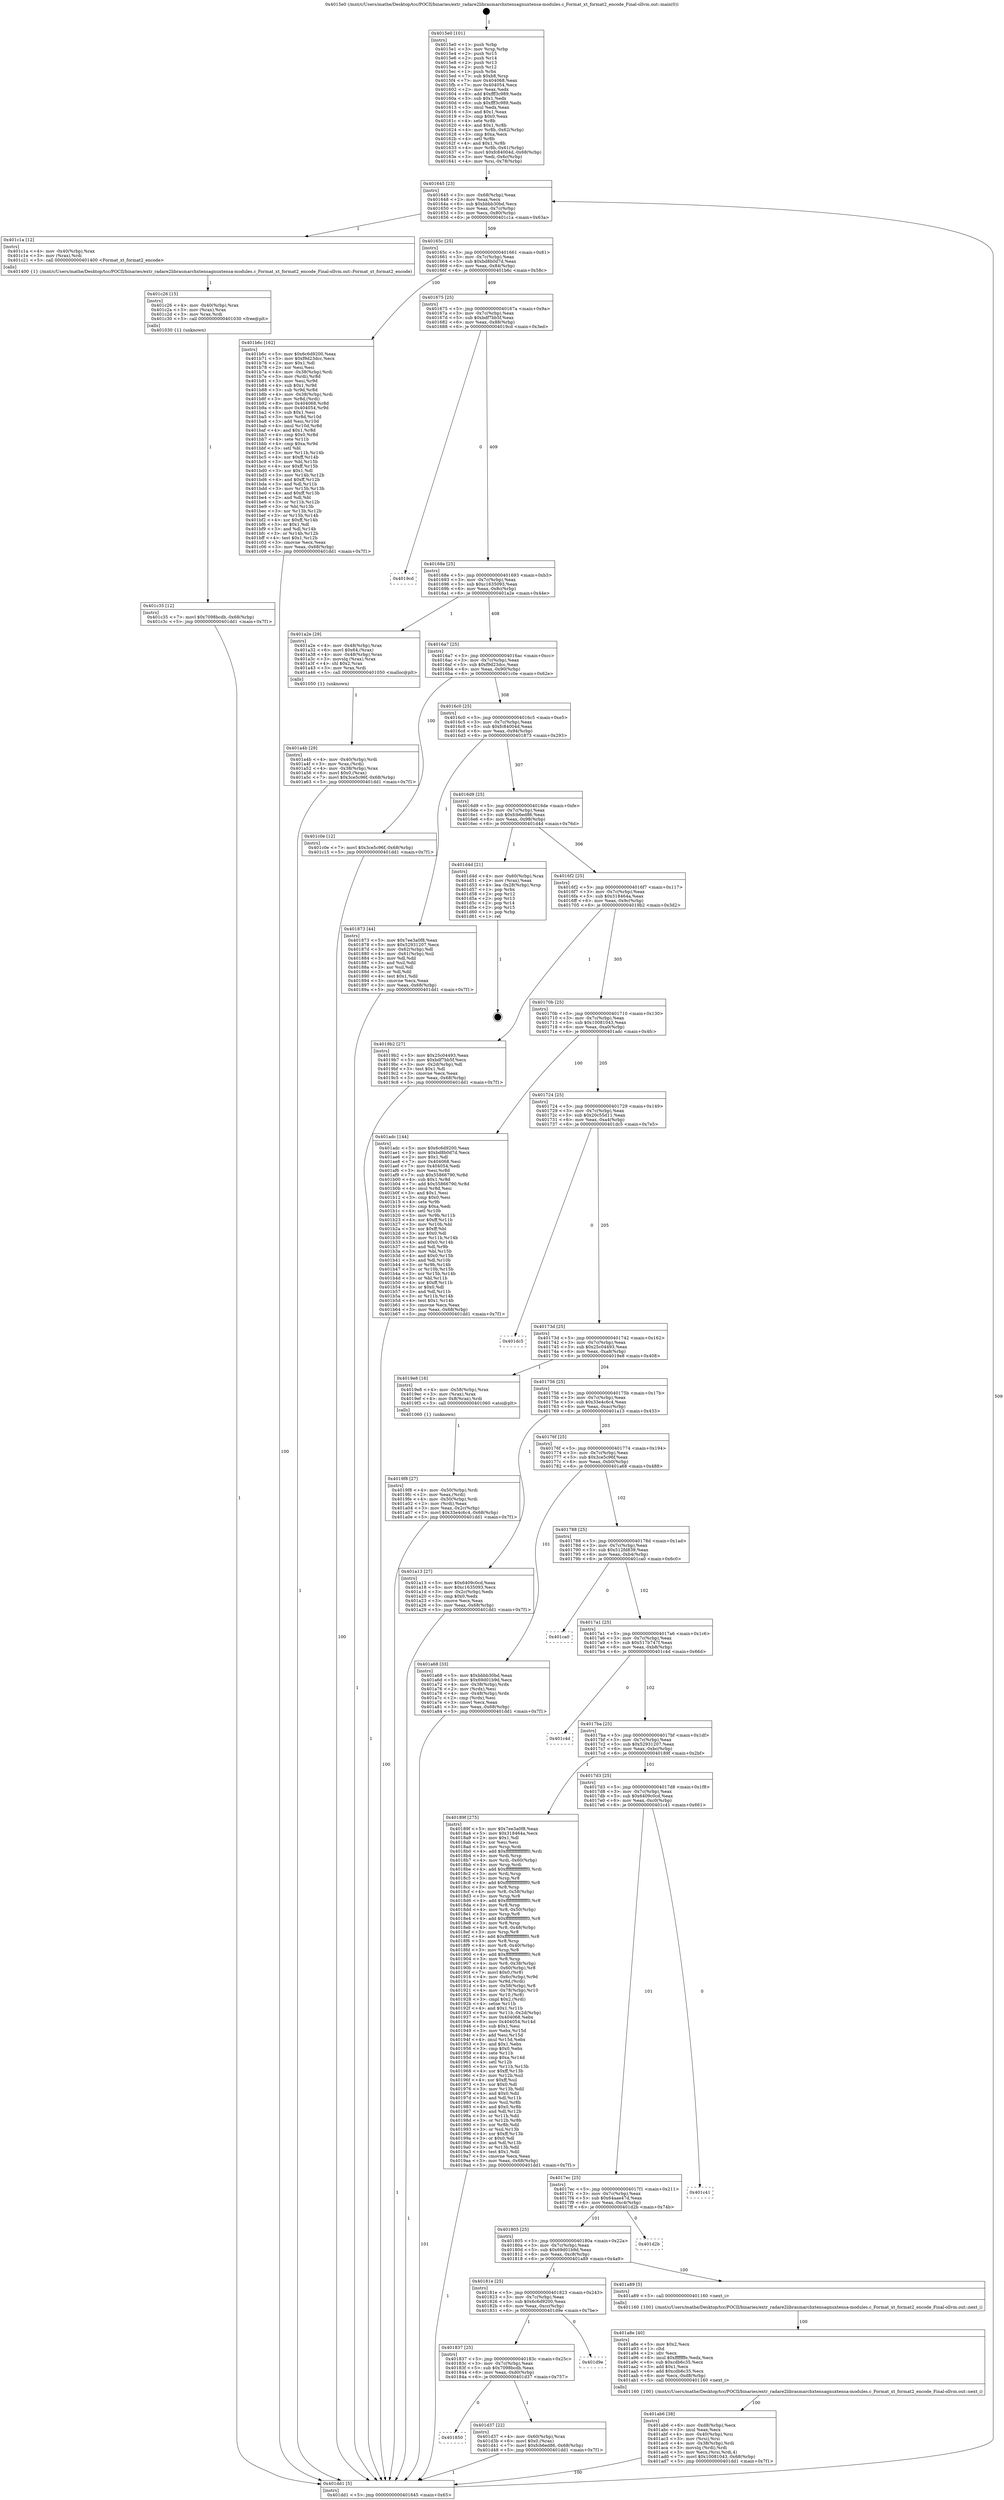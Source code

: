 digraph "0x4015e0" {
  label = "0x4015e0 (/mnt/c/Users/mathe/Desktop/tcc/POCII/binaries/extr_radare2librasmarchxtensagnuxtensa-modules.c_Format_xt_format2_encode_Final-ollvm.out::main(0))"
  labelloc = "t"
  node[shape=record]

  Entry [label="",width=0.3,height=0.3,shape=circle,fillcolor=black,style=filled]
  "0x401645" [label="{
     0x401645 [23]\l
     | [instrs]\l
     &nbsp;&nbsp;0x401645 \<+3\>: mov -0x68(%rbp),%eax\l
     &nbsp;&nbsp;0x401648 \<+2\>: mov %eax,%ecx\l
     &nbsp;&nbsp;0x40164a \<+6\>: sub $0xbbbb30bd,%ecx\l
     &nbsp;&nbsp;0x401650 \<+3\>: mov %eax,-0x7c(%rbp)\l
     &nbsp;&nbsp;0x401653 \<+3\>: mov %ecx,-0x80(%rbp)\l
     &nbsp;&nbsp;0x401656 \<+6\>: je 0000000000401c1a \<main+0x63a\>\l
  }"]
  "0x401c1a" [label="{
     0x401c1a [12]\l
     | [instrs]\l
     &nbsp;&nbsp;0x401c1a \<+4\>: mov -0x40(%rbp),%rax\l
     &nbsp;&nbsp;0x401c1e \<+3\>: mov (%rax),%rdi\l
     &nbsp;&nbsp;0x401c21 \<+5\>: call 0000000000401400 \<Format_xt_format2_encode\>\l
     | [calls]\l
     &nbsp;&nbsp;0x401400 \{1\} (/mnt/c/Users/mathe/Desktop/tcc/POCII/binaries/extr_radare2librasmarchxtensagnuxtensa-modules.c_Format_xt_format2_encode_Final-ollvm.out::Format_xt_format2_encode)\l
  }"]
  "0x40165c" [label="{
     0x40165c [25]\l
     | [instrs]\l
     &nbsp;&nbsp;0x40165c \<+5\>: jmp 0000000000401661 \<main+0x81\>\l
     &nbsp;&nbsp;0x401661 \<+3\>: mov -0x7c(%rbp),%eax\l
     &nbsp;&nbsp;0x401664 \<+5\>: sub $0xbd8b0d7d,%eax\l
     &nbsp;&nbsp;0x401669 \<+6\>: mov %eax,-0x84(%rbp)\l
     &nbsp;&nbsp;0x40166f \<+6\>: je 0000000000401b6c \<main+0x58c\>\l
  }"]
  Exit [label="",width=0.3,height=0.3,shape=circle,fillcolor=black,style=filled,peripheries=2]
  "0x401b6c" [label="{
     0x401b6c [162]\l
     | [instrs]\l
     &nbsp;&nbsp;0x401b6c \<+5\>: mov $0x6c6d9200,%eax\l
     &nbsp;&nbsp;0x401b71 \<+5\>: mov $0xf9d23dcc,%ecx\l
     &nbsp;&nbsp;0x401b76 \<+2\>: mov $0x1,%dl\l
     &nbsp;&nbsp;0x401b78 \<+2\>: xor %esi,%esi\l
     &nbsp;&nbsp;0x401b7a \<+4\>: mov -0x38(%rbp),%rdi\l
     &nbsp;&nbsp;0x401b7e \<+3\>: mov (%rdi),%r8d\l
     &nbsp;&nbsp;0x401b81 \<+3\>: mov %esi,%r9d\l
     &nbsp;&nbsp;0x401b84 \<+4\>: sub $0x1,%r9d\l
     &nbsp;&nbsp;0x401b88 \<+3\>: sub %r9d,%r8d\l
     &nbsp;&nbsp;0x401b8b \<+4\>: mov -0x38(%rbp),%rdi\l
     &nbsp;&nbsp;0x401b8f \<+3\>: mov %r8d,(%rdi)\l
     &nbsp;&nbsp;0x401b92 \<+8\>: mov 0x404068,%r8d\l
     &nbsp;&nbsp;0x401b9a \<+8\>: mov 0x404054,%r9d\l
     &nbsp;&nbsp;0x401ba2 \<+3\>: sub $0x1,%esi\l
     &nbsp;&nbsp;0x401ba5 \<+3\>: mov %r8d,%r10d\l
     &nbsp;&nbsp;0x401ba8 \<+3\>: add %esi,%r10d\l
     &nbsp;&nbsp;0x401bab \<+4\>: imul %r10d,%r8d\l
     &nbsp;&nbsp;0x401baf \<+4\>: and $0x1,%r8d\l
     &nbsp;&nbsp;0x401bb3 \<+4\>: cmp $0x0,%r8d\l
     &nbsp;&nbsp;0x401bb7 \<+4\>: sete %r11b\l
     &nbsp;&nbsp;0x401bbb \<+4\>: cmp $0xa,%r9d\l
     &nbsp;&nbsp;0x401bbf \<+3\>: setl %bl\l
     &nbsp;&nbsp;0x401bc2 \<+3\>: mov %r11b,%r14b\l
     &nbsp;&nbsp;0x401bc5 \<+4\>: xor $0xff,%r14b\l
     &nbsp;&nbsp;0x401bc9 \<+3\>: mov %bl,%r15b\l
     &nbsp;&nbsp;0x401bcc \<+4\>: xor $0xff,%r15b\l
     &nbsp;&nbsp;0x401bd0 \<+3\>: xor $0x1,%dl\l
     &nbsp;&nbsp;0x401bd3 \<+3\>: mov %r14b,%r12b\l
     &nbsp;&nbsp;0x401bd6 \<+4\>: and $0xff,%r12b\l
     &nbsp;&nbsp;0x401bda \<+3\>: and %dl,%r11b\l
     &nbsp;&nbsp;0x401bdd \<+3\>: mov %r15b,%r13b\l
     &nbsp;&nbsp;0x401be0 \<+4\>: and $0xff,%r13b\l
     &nbsp;&nbsp;0x401be4 \<+2\>: and %dl,%bl\l
     &nbsp;&nbsp;0x401be6 \<+3\>: or %r11b,%r12b\l
     &nbsp;&nbsp;0x401be9 \<+3\>: or %bl,%r13b\l
     &nbsp;&nbsp;0x401bec \<+3\>: xor %r13b,%r12b\l
     &nbsp;&nbsp;0x401bef \<+3\>: or %r15b,%r14b\l
     &nbsp;&nbsp;0x401bf2 \<+4\>: xor $0xff,%r14b\l
     &nbsp;&nbsp;0x401bf6 \<+3\>: or $0x1,%dl\l
     &nbsp;&nbsp;0x401bf9 \<+3\>: and %dl,%r14b\l
     &nbsp;&nbsp;0x401bfc \<+3\>: or %r14b,%r12b\l
     &nbsp;&nbsp;0x401bff \<+4\>: test $0x1,%r12b\l
     &nbsp;&nbsp;0x401c03 \<+3\>: cmovne %ecx,%eax\l
     &nbsp;&nbsp;0x401c06 \<+3\>: mov %eax,-0x68(%rbp)\l
     &nbsp;&nbsp;0x401c09 \<+5\>: jmp 0000000000401dd1 \<main+0x7f1\>\l
  }"]
  "0x401675" [label="{
     0x401675 [25]\l
     | [instrs]\l
     &nbsp;&nbsp;0x401675 \<+5\>: jmp 000000000040167a \<main+0x9a\>\l
     &nbsp;&nbsp;0x40167a \<+3\>: mov -0x7c(%rbp),%eax\l
     &nbsp;&nbsp;0x40167d \<+5\>: sub $0xbdf7bb5f,%eax\l
     &nbsp;&nbsp;0x401682 \<+6\>: mov %eax,-0x88(%rbp)\l
     &nbsp;&nbsp;0x401688 \<+6\>: je 00000000004019cd \<main+0x3ed\>\l
  }"]
  "0x401850" [label="{
     0x401850\l
  }", style=dashed]
  "0x4019cd" [label="{
     0x4019cd\l
  }", style=dashed]
  "0x40168e" [label="{
     0x40168e [25]\l
     | [instrs]\l
     &nbsp;&nbsp;0x40168e \<+5\>: jmp 0000000000401693 \<main+0xb3\>\l
     &nbsp;&nbsp;0x401693 \<+3\>: mov -0x7c(%rbp),%eax\l
     &nbsp;&nbsp;0x401696 \<+5\>: sub $0xc1635093,%eax\l
     &nbsp;&nbsp;0x40169b \<+6\>: mov %eax,-0x8c(%rbp)\l
     &nbsp;&nbsp;0x4016a1 \<+6\>: je 0000000000401a2e \<main+0x44e\>\l
  }"]
  "0x401d37" [label="{
     0x401d37 [22]\l
     | [instrs]\l
     &nbsp;&nbsp;0x401d37 \<+4\>: mov -0x60(%rbp),%rax\l
     &nbsp;&nbsp;0x401d3b \<+6\>: movl $0x0,(%rax)\l
     &nbsp;&nbsp;0x401d41 \<+7\>: movl $0xfcb6ed86,-0x68(%rbp)\l
     &nbsp;&nbsp;0x401d48 \<+5\>: jmp 0000000000401dd1 \<main+0x7f1\>\l
  }"]
  "0x401a2e" [label="{
     0x401a2e [29]\l
     | [instrs]\l
     &nbsp;&nbsp;0x401a2e \<+4\>: mov -0x48(%rbp),%rax\l
     &nbsp;&nbsp;0x401a32 \<+6\>: movl $0x64,(%rax)\l
     &nbsp;&nbsp;0x401a38 \<+4\>: mov -0x48(%rbp),%rax\l
     &nbsp;&nbsp;0x401a3c \<+3\>: movslq (%rax),%rax\l
     &nbsp;&nbsp;0x401a3f \<+4\>: shl $0x2,%rax\l
     &nbsp;&nbsp;0x401a43 \<+3\>: mov %rax,%rdi\l
     &nbsp;&nbsp;0x401a46 \<+5\>: call 0000000000401050 \<malloc@plt\>\l
     | [calls]\l
     &nbsp;&nbsp;0x401050 \{1\} (unknown)\l
  }"]
  "0x4016a7" [label="{
     0x4016a7 [25]\l
     | [instrs]\l
     &nbsp;&nbsp;0x4016a7 \<+5\>: jmp 00000000004016ac \<main+0xcc\>\l
     &nbsp;&nbsp;0x4016ac \<+3\>: mov -0x7c(%rbp),%eax\l
     &nbsp;&nbsp;0x4016af \<+5\>: sub $0xf9d23dcc,%eax\l
     &nbsp;&nbsp;0x4016b4 \<+6\>: mov %eax,-0x90(%rbp)\l
     &nbsp;&nbsp;0x4016ba \<+6\>: je 0000000000401c0e \<main+0x62e\>\l
  }"]
  "0x401837" [label="{
     0x401837 [25]\l
     | [instrs]\l
     &nbsp;&nbsp;0x401837 \<+5\>: jmp 000000000040183c \<main+0x25c\>\l
     &nbsp;&nbsp;0x40183c \<+3\>: mov -0x7c(%rbp),%eax\l
     &nbsp;&nbsp;0x40183f \<+5\>: sub $0x7098bcdb,%eax\l
     &nbsp;&nbsp;0x401844 \<+6\>: mov %eax,-0xd0(%rbp)\l
     &nbsp;&nbsp;0x40184a \<+6\>: je 0000000000401d37 \<main+0x757\>\l
  }"]
  "0x401c0e" [label="{
     0x401c0e [12]\l
     | [instrs]\l
     &nbsp;&nbsp;0x401c0e \<+7\>: movl $0x3ce5c96f,-0x68(%rbp)\l
     &nbsp;&nbsp;0x401c15 \<+5\>: jmp 0000000000401dd1 \<main+0x7f1\>\l
  }"]
  "0x4016c0" [label="{
     0x4016c0 [25]\l
     | [instrs]\l
     &nbsp;&nbsp;0x4016c0 \<+5\>: jmp 00000000004016c5 \<main+0xe5\>\l
     &nbsp;&nbsp;0x4016c5 \<+3\>: mov -0x7c(%rbp),%eax\l
     &nbsp;&nbsp;0x4016c8 \<+5\>: sub $0xfc84004d,%eax\l
     &nbsp;&nbsp;0x4016cd \<+6\>: mov %eax,-0x94(%rbp)\l
     &nbsp;&nbsp;0x4016d3 \<+6\>: je 0000000000401873 \<main+0x293\>\l
  }"]
  "0x401d9e" [label="{
     0x401d9e\l
  }", style=dashed]
  "0x401873" [label="{
     0x401873 [44]\l
     | [instrs]\l
     &nbsp;&nbsp;0x401873 \<+5\>: mov $0x7ee3a0f8,%eax\l
     &nbsp;&nbsp;0x401878 \<+5\>: mov $0x52931207,%ecx\l
     &nbsp;&nbsp;0x40187d \<+3\>: mov -0x62(%rbp),%dl\l
     &nbsp;&nbsp;0x401880 \<+4\>: mov -0x61(%rbp),%sil\l
     &nbsp;&nbsp;0x401884 \<+3\>: mov %dl,%dil\l
     &nbsp;&nbsp;0x401887 \<+3\>: and %sil,%dil\l
     &nbsp;&nbsp;0x40188a \<+3\>: xor %sil,%dl\l
     &nbsp;&nbsp;0x40188d \<+3\>: or %dl,%dil\l
     &nbsp;&nbsp;0x401890 \<+4\>: test $0x1,%dil\l
     &nbsp;&nbsp;0x401894 \<+3\>: cmovne %ecx,%eax\l
     &nbsp;&nbsp;0x401897 \<+3\>: mov %eax,-0x68(%rbp)\l
     &nbsp;&nbsp;0x40189a \<+5\>: jmp 0000000000401dd1 \<main+0x7f1\>\l
  }"]
  "0x4016d9" [label="{
     0x4016d9 [25]\l
     | [instrs]\l
     &nbsp;&nbsp;0x4016d9 \<+5\>: jmp 00000000004016de \<main+0xfe\>\l
     &nbsp;&nbsp;0x4016de \<+3\>: mov -0x7c(%rbp),%eax\l
     &nbsp;&nbsp;0x4016e1 \<+5\>: sub $0xfcb6ed86,%eax\l
     &nbsp;&nbsp;0x4016e6 \<+6\>: mov %eax,-0x98(%rbp)\l
     &nbsp;&nbsp;0x4016ec \<+6\>: je 0000000000401d4d \<main+0x76d\>\l
  }"]
  "0x401dd1" [label="{
     0x401dd1 [5]\l
     | [instrs]\l
     &nbsp;&nbsp;0x401dd1 \<+5\>: jmp 0000000000401645 \<main+0x65\>\l
  }"]
  "0x4015e0" [label="{
     0x4015e0 [101]\l
     | [instrs]\l
     &nbsp;&nbsp;0x4015e0 \<+1\>: push %rbp\l
     &nbsp;&nbsp;0x4015e1 \<+3\>: mov %rsp,%rbp\l
     &nbsp;&nbsp;0x4015e4 \<+2\>: push %r15\l
     &nbsp;&nbsp;0x4015e6 \<+2\>: push %r14\l
     &nbsp;&nbsp;0x4015e8 \<+2\>: push %r13\l
     &nbsp;&nbsp;0x4015ea \<+2\>: push %r12\l
     &nbsp;&nbsp;0x4015ec \<+1\>: push %rbx\l
     &nbsp;&nbsp;0x4015ed \<+7\>: sub $0xb8,%rsp\l
     &nbsp;&nbsp;0x4015f4 \<+7\>: mov 0x404068,%eax\l
     &nbsp;&nbsp;0x4015fb \<+7\>: mov 0x404054,%ecx\l
     &nbsp;&nbsp;0x401602 \<+2\>: mov %eax,%edx\l
     &nbsp;&nbsp;0x401604 \<+6\>: add $0xfff3c989,%edx\l
     &nbsp;&nbsp;0x40160a \<+3\>: sub $0x1,%edx\l
     &nbsp;&nbsp;0x40160d \<+6\>: sub $0xfff3c989,%edx\l
     &nbsp;&nbsp;0x401613 \<+3\>: imul %edx,%eax\l
     &nbsp;&nbsp;0x401616 \<+3\>: and $0x1,%eax\l
     &nbsp;&nbsp;0x401619 \<+3\>: cmp $0x0,%eax\l
     &nbsp;&nbsp;0x40161c \<+4\>: sete %r8b\l
     &nbsp;&nbsp;0x401620 \<+4\>: and $0x1,%r8b\l
     &nbsp;&nbsp;0x401624 \<+4\>: mov %r8b,-0x62(%rbp)\l
     &nbsp;&nbsp;0x401628 \<+3\>: cmp $0xa,%ecx\l
     &nbsp;&nbsp;0x40162b \<+4\>: setl %r8b\l
     &nbsp;&nbsp;0x40162f \<+4\>: and $0x1,%r8b\l
     &nbsp;&nbsp;0x401633 \<+4\>: mov %r8b,-0x61(%rbp)\l
     &nbsp;&nbsp;0x401637 \<+7\>: movl $0xfc84004d,-0x68(%rbp)\l
     &nbsp;&nbsp;0x40163e \<+3\>: mov %edi,-0x6c(%rbp)\l
     &nbsp;&nbsp;0x401641 \<+4\>: mov %rsi,-0x78(%rbp)\l
  }"]
  "0x401c35" [label="{
     0x401c35 [12]\l
     | [instrs]\l
     &nbsp;&nbsp;0x401c35 \<+7\>: movl $0x7098bcdb,-0x68(%rbp)\l
     &nbsp;&nbsp;0x401c3c \<+5\>: jmp 0000000000401dd1 \<main+0x7f1\>\l
  }"]
  "0x401d4d" [label="{
     0x401d4d [21]\l
     | [instrs]\l
     &nbsp;&nbsp;0x401d4d \<+4\>: mov -0x60(%rbp),%rax\l
     &nbsp;&nbsp;0x401d51 \<+2\>: mov (%rax),%eax\l
     &nbsp;&nbsp;0x401d53 \<+4\>: lea -0x28(%rbp),%rsp\l
     &nbsp;&nbsp;0x401d57 \<+1\>: pop %rbx\l
     &nbsp;&nbsp;0x401d58 \<+2\>: pop %r12\l
     &nbsp;&nbsp;0x401d5a \<+2\>: pop %r13\l
     &nbsp;&nbsp;0x401d5c \<+2\>: pop %r14\l
     &nbsp;&nbsp;0x401d5e \<+2\>: pop %r15\l
     &nbsp;&nbsp;0x401d60 \<+1\>: pop %rbp\l
     &nbsp;&nbsp;0x401d61 \<+1\>: ret\l
  }"]
  "0x4016f2" [label="{
     0x4016f2 [25]\l
     | [instrs]\l
     &nbsp;&nbsp;0x4016f2 \<+5\>: jmp 00000000004016f7 \<main+0x117\>\l
     &nbsp;&nbsp;0x4016f7 \<+3\>: mov -0x7c(%rbp),%eax\l
     &nbsp;&nbsp;0x4016fa \<+5\>: sub $0x318464a,%eax\l
     &nbsp;&nbsp;0x4016ff \<+6\>: mov %eax,-0x9c(%rbp)\l
     &nbsp;&nbsp;0x401705 \<+6\>: je 00000000004019b2 \<main+0x3d2\>\l
  }"]
  "0x401c26" [label="{
     0x401c26 [15]\l
     | [instrs]\l
     &nbsp;&nbsp;0x401c26 \<+4\>: mov -0x40(%rbp),%rax\l
     &nbsp;&nbsp;0x401c2a \<+3\>: mov (%rax),%rax\l
     &nbsp;&nbsp;0x401c2d \<+3\>: mov %rax,%rdi\l
     &nbsp;&nbsp;0x401c30 \<+5\>: call 0000000000401030 \<free@plt\>\l
     | [calls]\l
     &nbsp;&nbsp;0x401030 \{1\} (unknown)\l
  }"]
  "0x4019b2" [label="{
     0x4019b2 [27]\l
     | [instrs]\l
     &nbsp;&nbsp;0x4019b2 \<+5\>: mov $0x25c04493,%eax\l
     &nbsp;&nbsp;0x4019b7 \<+5\>: mov $0xbdf7bb5f,%ecx\l
     &nbsp;&nbsp;0x4019bc \<+3\>: mov -0x2d(%rbp),%dl\l
     &nbsp;&nbsp;0x4019bf \<+3\>: test $0x1,%dl\l
     &nbsp;&nbsp;0x4019c2 \<+3\>: cmovne %ecx,%eax\l
     &nbsp;&nbsp;0x4019c5 \<+3\>: mov %eax,-0x68(%rbp)\l
     &nbsp;&nbsp;0x4019c8 \<+5\>: jmp 0000000000401dd1 \<main+0x7f1\>\l
  }"]
  "0x40170b" [label="{
     0x40170b [25]\l
     | [instrs]\l
     &nbsp;&nbsp;0x40170b \<+5\>: jmp 0000000000401710 \<main+0x130\>\l
     &nbsp;&nbsp;0x401710 \<+3\>: mov -0x7c(%rbp),%eax\l
     &nbsp;&nbsp;0x401713 \<+5\>: sub $0x10081043,%eax\l
     &nbsp;&nbsp;0x401718 \<+6\>: mov %eax,-0xa0(%rbp)\l
     &nbsp;&nbsp;0x40171e \<+6\>: je 0000000000401adc \<main+0x4fc\>\l
  }"]
  "0x401ab6" [label="{
     0x401ab6 [38]\l
     | [instrs]\l
     &nbsp;&nbsp;0x401ab6 \<+6\>: mov -0xd8(%rbp),%ecx\l
     &nbsp;&nbsp;0x401abc \<+3\>: imul %eax,%ecx\l
     &nbsp;&nbsp;0x401abf \<+4\>: mov -0x40(%rbp),%rsi\l
     &nbsp;&nbsp;0x401ac3 \<+3\>: mov (%rsi),%rsi\l
     &nbsp;&nbsp;0x401ac6 \<+4\>: mov -0x38(%rbp),%rdi\l
     &nbsp;&nbsp;0x401aca \<+3\>: movslq (%rdi),%rdi\l
     &nbsp;&nbsp;0x401acd \<+3\>: mov %ecx,(%rsi,%rdi,4)\l
     &nbsp;&nbsp;0x401ad0 \<+7\>: movl $0x10081043,-0x68(%rbp)\l
     &nbsp;&nbsp;0x401ad7 \<+5\>: jmp 0000000000401dd1 \<main+0x7f1\>\l
  }"]
  "0x401adc" [label="{
     0x401adc [144]\l
     | [instrs]\l
     &nbsp;&nbsp;0x401adc \<+5\>: mov $0x6c6d9200,%eax\l
     &nbsp;&nbsp;0x401ae1 \<+5\>: mov $0xbd8b0d7d,%ecx\l
     &nbsp;&nbsp;0x401ae6 \<+2\>: mov $0x1,%dl\l
     &nbsp;&nbsp;0x401ae8 \<+7\>: mov 0x404068,%esi\l
     &nbsp;&nbsp;0x401aef \<+7\>: mov 0x404054,%edi\l
     &nbsp;&nbsp;0x401af6 \<+3\>: mov %esi,%r8d\l
     &nbsp;&nbsp;0x401af9 \<+7\>: sub $0x55866790,%r8d\l
     &nbsp;&nbsp;0x401b00 \<+4\>: sub $0x1,%r8d\l
     &nbsp;&nbsp;0x401b04 \<+7\>: add $0x55866790,%r8d\l
     &nbsp;&nbsp;0x401b0b \<+4\>: imul %r8d,%esi\l
     &nbsp;&nbsp;0x401b0f \<+3\>: and $0x1,%esi\l
     &nbsp;&nbsp;0x401b12 \<+3\>: cmp $0x0,%esi\l
     &nbsp;&nbsp;0x401b15 \<+4\>: sete %r9b\l
     &nbsp;&nbsp;0x401b19 \<+3\>: cmp $0xa,%edi\l
     &nbsp;&nbsp;0x401b1c \<+4\>: setl %r10b\l
     &nbsp;&nbsp;0x401b20 \<+3\>: mov %r9b,%r11b\l
     &nbsp;&nbsp;0x401b23 \<+4\>: xor $0xff,%r11b\l
     &nbsp;&nbsp;0x401b27 \<+3\>: mov %r10b,%bl\l
     &nbsp;&nbsp;0x401b2a \<+3\>: xor $0xff,%bl\l
     &nbsp;&nbsp;0x401b2d \<+3\>: xor $0x0,%dl\l
     &nbsp;&nbsp;0x401b30 \<+3\>: mov %r11b,%r14b\l
     &nbsp;&nbsp;0x401b33 \<+4\>: and $0x0,%r14b\l
     &nbsp;&nbsp;0x401b37 \<+3\>: and %dl,%r9b\l
     &nbsp;&nbsp;0x401b3a \<+3\>: mov %bl,%r15b\l
     &nbsp;&nbsp;0x401b3d \<+4\>: and $0x0,%r15b\l
     &nbsp;&nbsp;0x401b41 \<+3\>: and %dl,%r10b\l
     &nbsp;&nbsp;0x401b44 \<+3\>: or %r9b,%r14b\l
     &nbsp;&nbsp;0x401b47 \<+3\>: or %r10b,%r15b\l
     &nbsp;&nbsp;0x401b4a \<+3\>: xor %r15b,%r14b\l
     &nbsp;&nbsp;0x401b4d \<+3\>: or %bl,%r11b\l
     &nbsp;&nbsp;0x401b50 \<+4\>: xor $0xff,%r11b\l
     &nbsp;&nbsp;0x401b54 \<+3\>: or $0x0,%dl\l
     &nbsp;&nbsp;0x401b57 \<+3\>: and %dl,%r11b\l
     &nbsp;&nbsp;0x401b5a \<+3\>: or %r11b,%r14b\l
     &nbsp;&nbsp;0x401b5d \<+4\>: test $0x1,%r14b\l
     &nbsp;&nbsp;0x401b61 \<+3\>: cmovne %ecx,%eax\l
     &nbsp;&nbsp;0x401b64 \<+3\>: mov %eax,-0x68(%rbp)\l
     &nbsp;&nbsp;0x401b67 \<+5\>: jmp 0000000000401dd1 \<main+0x7f1\>\l
  }"]
  "0x401724" [label="{
     0x401724 [25]\l
     | [instrs]\l
     &nbsp;&nbsp;0x401724 \<+5\>: jmp 0000000000401729 \<main+0x149\>\l
     &nbsp;&nbsp;0x401729 \<+3\>: mov -0x7c(%rbp),%eax\l
     &nbsp;&nbsp;0x40172c \<+5\>: sub $0x20c55d11,%eax\l
     &nbsp;&nbsp;0x401731 \<+6\>: mov %eax,-0xa4(%rbp)\l
     &nbsp;&nbsp;0x401737 \<+6\>: je 0000000000401dc5 \<main+0x7e5\>\l
  }"]
  "0x401a8e" [label="{
     0x401a8e [40]\l
     | [instrs]\l
     &nbsp;&nbsp;0x401a8e \<+5\>: mov $0x2,%ecx\l
     &nbsp;&nbsp;0x401a93 \<+1\>: cltd\l
     &nbsp;&nbsp;0x401a94 \<+2\>: idiv %ecx\l
     &nbsp;&nbsp;0x401a96 \<+6\>: imul $0xfffffffe,%edx,%ecx\l
     &nbsp;&nbsp;0x401a9c \<+6\>: sub $0xcdb6c35,%ecx\l
     &nbsp;&nbsp;0x401aa2 \<+3\>: add $0x1,%ecx\l
     &nbsp;&nbsp;0x401aa5 \<+6\>: add $0xcdb6c35,%ecx\l
     &nbsp;&nbsp;0x401aab \<+6\>: mov %ecx,-0xd8(%rbp)\l
     &nbsp;&nbsp;0x401ab1 \<+5\>: call 0000000000401160 \<next_i\>\l
     | [calls]\l
     &nbsp;&nbsp;0x401160 \{100\} (/mnt/c/Users/mathe/Desktop/tcc/POCII/binaries/extr_radare2librasmarchxtensagnuxtensa-modules.c_Format_xt_format2_encode_Final-ollvm.out::next_i)\l
  }"]
  "0x401dc5" [label="{
     0x401dc5\l
  }", style=dashed]
  "0x40173d" [label="{
     0x40173d [25]\l
     | [instrs]\l
     &nbsp;&nbsp;0x40173d \<+5\>: jmp 0000000000401742 \<main+0x162\>\l
     &nbsp;&nbsp;0x401742 \<+3\>: mov -0x7c(%rbp),%eax\l
     &nbsp;&nbsp;0x401745 \<+5\>: sub $0x25c04493,%eax\l
     &nbsp;&nbsp;0x40174a \<+6\>: mov %eax,-0xa8(%rbp)\l
     &nbsp;&nbsp;0x401750 \<+6\>: je 00000000004019e8 \<main+0x408\>\l
  }"]
  "0x40181e" [label="{
     0x40181e [25]\l
     | [instrs]\l
     &nbsp;&nbsp;0x40181e \<+5\>: jmp 0000000000401823 \<main+0x243\>\l
     &nbsp;&nbsp;0x401823 \<+3\>: mov -0x7c(%rbp),%eax\l
     &nbsp;&nbsp;0x401826 \<+5\>: sub $0x6c6d9200,%eax\l
     &nbsp;&nbsp;0x40182b \<+6\>: mov %eax,-0xcc(%rbp)\l
     &nbsp;&nbsp;0x401831 \<+6\>: je 0000000000401d9e \<main+0x7be\>\l
  }"]
  "0x4019e8" [label="{
     0x4019e8 [16]\l
     | [instrs]\l
     &nbsp;&nbsp;0x4019e8 \<+4\>: mov -0x58(%rbp),%rax\l
     &nbsp;&nbsp;0x4019ec \<+3\>: mov (%rax),%rax\l
     &nbsp;&nbsp;0x4019ef \<+4\>: mov 0x8(%rax),%rdi\l
     &nbsp;&nbsp;0x4019f3 \<+5\>: call 0000000000401060 \<atoi@plt\>\l
     | [calls]\l
     &nbsp;&nbsp;0x401060 \{1\} (unknown)\l
  }"]
  "0x401756" [label="{
     0x401756 [25]\l
     | [instrs]\l
     &nbsp;&nbsp;0x401756 \<+5\>: jmp 000000000040175b \<main+0x17b\>\l
     &nbsp;&nbsp;0x40175b \<+3\>: mov -0x7c(%rbp),%eax\l
     &nbsp;&nbsp;0x40175e \<+5\>: sub $0x33e4c6c4,%eax\l
     &nbsp;&nbsp;0x401763 \<+6\>: mov %eax,-0xac(%rbp)\l
     &nbsp;&nbsp;0x401769 \<+6\>: je 0000000000401a13 \<main+0x433\>\l
  }"]
  "0x401a89" [label="{
     0x401a89 [5]\l
     | [instrs]\l
     &nbsp;&nbsp;0x401a89 \<+5\>: call 0000000000401160 \<next_i\>\l
     | [calls]\l
     &nbsp;&nbsp;0x401160 \{100\} (/mnt/c/Users/mathe/Desktop/tcc/POCII/binaries/extr_radare2librasmarchxtensagnuxtensa-modules.c_Format_xt_format2_encode_Final-ollvm.out::next_i)\l
  }"]
  "0x401a13" [label="{
     0x401a13 [27]\l
     | [instrs]\l
     &nbsp;&nbsp;0x401a13 \<+5\>: mov $0x6409c0cd,%eax\l
     &nbsp;&nbsp;0x401a18 \<+5\>: mov $0xc1635093,%ecx\l
     &nbsp;&nbsp;0x401a1d \<+3\>: mov -0x2c(%rbp),%edx\l
     &nbsp;&nbsp;0x401a20 \<+3\>: cmp $0x0,%edx\l
     &nbsp;&nbsp;0x401a23 \<+3\>: cmove %ecx,%eax\l
     &nbsp;&nbsp;0x401a26 \<+3\>: mov %eax,-0x68(%rbp)\l
     &nbsp;&nbsp;0x401a29 \<+5\>: jmp 0000000000401dd1 \<main+0x7f1\>\l
  }"]
  "0x40176f" [label="{
     0x40176f [25]\l
     | [instrs]\l
     &nbsp;&nbsp;0x40176f \<+5\>: jmp 0000000000401774 \<main+0x194\>\l
     &nbsp;&nbsp;0x401774 \<+3\>: mov -0x7c(%rbp),%eax\l
     &nbsp;&nbsp;0x401777 \<+5\>: sub $0x3ce5c96f,%eax\l
     &nbsp;&nbsp;0x40177c \<+6\>: mov %eax,-0xb0(%rbp)\l
     &nbsp;&nbsp;0x401782 \<+6\>: je 0000000000401a68 \<main+0x488\>\l
  }"]
  "0x401805" [label="{
     0x401805 [25]\l
     | [instrs]\l
     &nbsp;&nbsp;0x401805 \<+5\>: jmp 000000000040180a \<main+0x22a\>\l
     &nbsp;&nbsp;0x40180a \<+3\>: mov -0x7c(%rbp),%eax\l
     &nbsp;&nbsp;0x40180d \<+5\>: sub $0x69d01b9d,%eax\l
     &nbsp;&nbsp;0x401812 \<+6\>: mov %eax,-0xc8(%rbp)\l
     &nbsp;&nbsp;0x401818 \<+6\>: je 0000000000401a89 \<main+0x4a9\>\l
  }"]
  "0x401a68" [label="{
     0x401a68 [33]\l
     | [instrs]\l
     &nbsp;&nbsp;0x401a68 \<+5\>: mov $0xbbbb30bd,%eax\l
     &nbsp;&nbsp;0x401a6d \<+5\>: mov $0x69d01b9d,%ecx\l
     &nbsp;&nbsp;0x401a72 \<+4\>: mov -0x38(%rbp),%rdx\l
     &nbsp;&nbsp;0x401a76 \<+2\>: mov (%rdx),%esi\l
     &nbsp;&nbsp;0x401a78 \<+4\>: mov -0x48(%rbp),%rdx\l
     &nbsp;&nbsp;0x401a7c \<+2\>: cmp (%rdx),%esi\l
     &nbsp;&nbsp;0x401a7e \<+3\>: cmovl %ecx,%eax\l
     &nbsp;&nbsp;0x401a81 \<+3\>: mov %eax,-0x68(%rbp)\l
     &nbsp;&nbsp;0x401a84 \<+5\>: jmp 0000000000401dd1 \<main+0x7f1\>\l
  }"]
  "0x401788" [label="{
     0x401788 [25]\l
     | [instrs]\l
     &nbsp;&nbsp;0x401788 \<+5\>: jmp 000000000040178d \<main+0x1ad\>\l
     &nbsp;&nbsp;0x40178d \<+3\>: mov -0x7c(%rbp),%eax\l
     &nbsp;&nbsp;0x401790 \<+5\>: sub $0x512fd839,%eax\l
     &nbsp;&nbsp;0x401795 \<+6\>: mov %eax,-0xb4(%rbp)\l
     &nbsp;&nbsp;0x40179b \<+6\>: je 0000000000401ca0 \<main+0x6c0\>\l
  }"]
  "0x401d2b" [label="{
     0x401d2b\l
  }", style=dashed]
  "0x401ca0" [label="{
     0x401ca0\l
  }", style=dashed]
  "0x4017a1" [label="{
     0x4017a1 [25]\l
     | [instrs]\l
     &nbsp;&nbsp;0x4017a1 \<+5\>: jmp 00000000004017a6 \<main+0x1c6\>\l
     &nbsp;&nbsp;0x4017a6 \<+3\>: mov -0x7c(%rbp),%eax\l
     &nbsp;&nbsp;0x4017a9 \<+5\>: sub $0x517b747f,%eax\l
     &nbsp;&nbsp;0x4017ae \<+6\>: mov %eax,-0xb8(%rbp)\l
     &nbsp;&nbsp;0x4017b4 \<+6\>: je 0000000000401c4d \<main+0x66d\>\l
  }"]
  "0x4017ec" [label="{
     0x4017ec [25]\l
     | [instrs]\l
     &nbsp;&nbsp;0x4017ec \<+5\>: jmp 00000000004017f1 \<main+0x211\>\l
     &nbsp;&nbsp;0x4017f1 \<+3\>: mov -0x7c(%rbp),%eax\l
     &nbsp;&nbsp;0x4017f4 \<+5\>: sub $0x64aae47d,%eax\l
     &nbsp;&nbsp;0x4017f9 \<+6\>: mov %eax,-0xc4(%rbp)\l
     &nbsp;&nbsp;0x4017ff \<+6\>: je 0000000000401d2b \<main+0x74b\>\l
  }"]
  "0x401c4d" [label="{
     0x401c4d\l
  }", style=dashed]
  "0x4017ba" [label="{
     0x4017ba [25]\l
     | [instrs]\l
     &nbsp;&nbsp;0x4017ba \<+5\>: jmp 00000000004017bf \<main+0x1df\>\l
     &nbsp;&nbsp;0x4017bf \<+3\>: mov -0x7c(%rbp),%eax\l
     &nbsp;&nbsp;0x4017c2 \<+5\>: sub $0x52931207,%eax\l
     &nbsp;&nbsp;0x4017c7 \<+6\>: mov %eax,-0xbc(%rbp)\l
     &nbsp;&nbsp;0x4017cd \<+6\>: je 000000000040189f \<main+0x2bf\>\l
  }"]
  "0x401c41" [label="{
     0x401c41\l
  }", style=dashed]
  "0x40189f" [label="{
     0x40189f [275]\l
     | [instrs]\l
     &nbsp;&nbsp;0x40189f \<+5\>: mov $0x7ee3a0f8,%eax\l
     &nbsp;&nbsp;0x4018a4 \<+5\>: mov $0x318464a,%ecx\l
     &nbsp;&nbsp;0x4018a9 \<+2\>: mov $0x1,%dl\l
     &nbsp;&nbsp;0x4018ab \<+2\>: xor %esi,%esi\l
     &nbsp;&nbsp;0x4018ad \<+3\>: mov %rsp,%rdi\l
     &nbsp;&nbsp;0x4018b0 \<+4\>: add $0xfffffffffffffff0,%rdi\l
     &nbsp;&nbsp;0x4018b4 \<+3\>: mov %rdi,%rsp\l
     &nbsp;&nbsp;0x4018b7 \<+4\>: mov %rdi,-0x60(%rbp)\l
     &nbsp;&nbsp;0x4018bb \<+3\>: mov %rsp,%rdi\l
     &nbsp;&nbsp;0x4018be \<+4\>: add $0xfffffffffffffff0,%rdi\l
     &nbsp;&nbsp;0x4018c2 \<+3\>: mov %rdi,%rsp\l
     &nbsp;&nbsp;0x4018c5 \<+3\>: mov %rsp,%r8\l
     &nbsp;&nbsp;0x4018c8 \<+4\>: add $0xfffffffffffffff0,%r8\l
     &nbsp;&nbsp;0x4018cc \<+3\>: mov %r8,%rsp\l
     &nbsp;&nbsp;0x4018cf \<+4\>: mov %r8,-0x58(%rbp)\l
     &nbsp;&nbsp;0x4018d3 \<+3\>: mov %rsp,%r8\l
     &nbsp;&nbsp;0x4018d6 \<+4\>: add $0xfffffffffffffff0,%r8\l
     &nbsp;&nbsp;0x4018da \<+3\>: mov %r8,%rsp\l
     &nbsp;&nbsp;0x4018dd \<+4\>: mov %r8,-0x50(%rbp)\l
     &nbsp;&nbsp;0x4018e1 \<+3\>: mov %rsp,%r8\l
     &nbsp;&nbsp;0x4018e4 \<+4\>: add $0xfffffffffffffff0,%r8\l
     &nbsp;&nbsp;0x4018e8 \<+3\>: mov %r8,%rsp\l
     &nbsp;&nbsp;0x4018eb \<+4\>: mov %r8,-0x48(%rbp)\l
     &nbsp;&nbsp;0x4018ef \<+3\>: mov %rsp,%r8\l
     &nbsp;&nbsp;0x4018f2 \<+4\>: add $0xfffffffffffffff0,%r8\l
     &nbsp;&nbsp;0x4018f6 \<+3\>: mov %r8,%rsp\l
     &nbsp;&nbsp;0x4018f9 \<+4\>: mov %r8,-0x40(%rbp)\l
     &nbsp;&nbsp;0x4018fd \<+3\>: mov %rsp,%r8\l
     &nbsp;&nbsp;0x401900 \<+4\>: add $0xfffffffffffffff0,%r8\l
     &nbsp;&nbsp;0x401904 \<+3\>: mov %r8,%rsp\l
     &nbsp;&nbsp;0x401907 \<+4\>: mov %r8,-0x38(%rbp)\l
     &nbsp;&nbsp;0x40190b \<+4\>: mov -0x60(%rbp),%r8\l
     &nbsp;&nbsp;0x40190f \<+7\>: movl $0x0,(%r8)\l
     &nbsp;&nbsp;0x401916 \<+4\>: mov -0x6c(%rbp),%r9d\l
     &nbsp;&nbsp;0x40191a \<+3\>: mov %r9d,(%rdi)\l
     &nbsp;&nbsp;0x40191d \<+4\>: mov -0x58(%rbp),%r8\l
     &nbsp;&nbsp;0x401921 \<+4\>: mov -0x78(%rbp),%r10\l
     &nbsp;&nbsp;0x401925 \<+3\>: mov %r10,(%r8)\l
     &nbsp;&nbsp;0x401928 \<+3\>: cmpl $0x2,(%rdi)\l
     &nbsp;&nbsp;0x40192b \<+4\>: setne %r11b\l
     &nbsp;&nbsp;0x40192f \<+4\>: and $0x1,%r11b\l
     &nbsp;&nbsp;0x401933 \<+4\>: mov %r11b,-0x2d(%rbp)\l
     &nbsp;&nbsp;0x401937 \<+7\>: mov 0x404068,%ebx\l
     &nbsp;&nbsp;0x40193e \<+8\>: mov 0x404054,%r14d\l
     &nbsp;&nbsp;0x401946 \<+3\>: sub $0x1,%esi\l
     &nbsp;&nbsp;0x401949 \<+3\>: mov %ebx,%r15d\l
     &nbsp;&nbsp;0x40194c \<+3\>: add %esi,%r15d\l
     &nbsp;&nbsp;0x40194f \<+4\>: imul %r15d,%ebx\l
     &nbsp;&nbsp;0x401953 \<+3\>: and $0x1,%ebx\l
     &nbsp;&nbsp;0x401956 \<+3\>: cmp $0x0,%ebx\l
     &nbsp;&nbsp;0x401959 \<+4\>: sete %r11b\l
     &nbsp;&nbsp;0x40195d \<+4\>: cmp $0xa,%r14d\l
     &nbsp;&nbsp;0x401961 \<+4\>: setl %r12b\l
     &nbsp;&nbsp;0x401965 \<+3\>: mov %r11b,%r13b\l
     &nbsp;&nbsp;0x401968 \<+4\>: xor $0xff,%r13b\l
     &nbsp;&nbsp;0x40196c \<+3\>: mov %r12b,%sil\l
     &nbsp;&nbsp;0x40196f \<+4\>: xor $0xff,%sil\l
     &nbsp;&nbsp;0x401973 \<+3\>: xor $0x0,%dl\l
     &nbsp;&nbsp;0x401976 \<+3\>: mov %r13b,%dil\l
     &nbsp;&nbsp;0x401979 \<+4\>: and $0x0,%dil\l
     &nbsp;&nbsp;0x40197d \<+3\>: and %dl,%r11b\l
     &nbsp;&nbsp;0x401980 \<+3\>: mov %sil,%r8b\l
     &nbsp;&nbsp;0x401983 \<+4\>: and $0x0,%r8b\l
     &nbsp;&nbsp;0x401987 \<+3\>: and %dl,%r12b\l
     &nbsp;&nbsp;0x40198a \<+3\>: or %r11b,%dil\l
     &nbsp;&nbsp;0x40198d \<+3\>: or %r12b,%r8b\l
     &nbsp;&nbsp;0x401990 \<+3\>: xor %r8b,%dil\l
     &nbsp;&nbsp;0x401993 \<+3\>: or %sil,%r13b\l
     &nbsp;&nbsp;0x401996 \<+4\>: xor $0xff,%r13b\l
     &nbsp;&nbsp;0x40199a \<+3\>: or $0x0,%dl\l
     &nbsp;&nbsp;0x40199d \<+3\>: and %dl,%r13b\l
     &nbsp;&nbsp;0x4019a0 \<+3\>: or %r13b,%dil\l
     &nbsp;&nbsp;0x4019a3 \<+4\>: test $0x1,%dil\l
     &nbsp;&nbsp;0x4019a7 \<+3\>: cmovne %ecx,%eax\l
     &nbsp;&nbsp;0x4019aa \<+3\>: mov %eax,-0x68(%rbp)\l
     &nbsp;&nbsp;0x4019ad \<+5\>: jmp 0000000000401dd1 \<main+0x7f1\>\l
  }"]
  "0x4017d3" [label="{
     0x4017d3 [25]\l
     | [instrs]\l
     &nbsp;&nbsp;0x4017d3 \<+5\>: jmp 00000000004017d8 \<main+0x1f8\>\l
     &nbsp;&nbsp;0x4017d8 \<+3\>: mov -0x7c(%rbp),%eax\l
     &nbsp;&nbsp;0x4017db \<+5\>: sub $0x6409c0cd,%eax\l
     &nbsp;&nbsp;0x4017e0 \<+6\>: mov %eax,-0xc0(%rbp)\l
     &nbsp;&nbsp;0x4017e6 \<+6\>: je 0000000000401c41 \<main+0x661\>\l
  }"]
  "0x401a4b" [label="{
     0x401a4b [29]\l
     | [instrs]\l
     &nbsp;&nbsp;0x401a4b \<+4\>: mov -0x40(%rbp),%rdi\l
     &nbsp;&nbsp;0x401a4f \<+3\>: mov %rax,(%rdi)\l
     &nbsp;&nbsp;0x401a52 \<+4\>: mov -0x38(%rbp),%rax\l
     &nbsp;&nbsp;0x401a56 \<+6\>: movl $0x0,(%rax)\l
     &nbsp;&nbsp;0x401a5c \<+7\>: movl $0x3ce5c96f,-0x68(%rbp)\l
     &nbsp;&nbsp;0x401a63 \<+5\>: jmp 0000000000401dd1 \<main+0x7f1\>\l
  }"]
  "0x4019f8" [label="{
     0x4019f8 [27]\l
     | [instrs]\l
     &nbsp;&nbsp;0x4019f8 \<+4\>: mov -0x50(%rbp),%rdi\l
     &nbsp;&nbsp;0x4019fc \<+2\>: mov %eax,(%rdi)\l
     &nbsp;&nbsp;0x4019fe \<+4\>: mov -0x50(%rbp),%rdi\l
     &nbsp;&nbsp;0x401a02 \<+2\>: mov (%rdi),%eax\l
     &nbsp;&nbsp;0x401a04 \<+3\>: mov %eax,-0x2c(%rbp)\l
     &nbsp;&nbsp;0x401a07 \<+7\>: movl $0x33e4c6c4,-0x68(%rbp)\l
     &nbsp;&nbsp;0x401a0e \<+5\>: jmp 0000000000401dd1 \<main+0x7f1\>\l
  }"]
  Entry -> "0x4015e0" [label=" 1"]
  "0x401645" -> "0x401c1a" [label=" 1"]
  "0x401645" -> "0x40165c" [label=" 509"]
  "0x401d4d" -> Exit [label=" 1"]
  "0x40165c" -> "0x401b6c" [label=" 100"]
  "0x40165c" -> "0x401675" [label=" 409"]
  "0x401d37" -> "0x401dd1" [label=" 1"]
  "0x401675" -> "0x4019cd" [label=" 0"]
  "0x401675" -> "0x40168e" [label=" 409"]
  "0x401837" -> "0x401850" [label=" 0"]
  "0x40168e" -> "0x401a2e" [label=" 1"]
  "0x40168e" -> "0x4016a7" [label=" 408"]
  "0x401837" -> "0x401d37" [label=" 1"]
  "0x4016a7" -> "0x401c0e" [label=" 100"]
  "0x4016a7" -> "0x4016c0" [label=" 308"]
  "0x40181e" -> "0x401837" [label=" 1"]
  "0x4016c0" -> "0x401873" [label=" 1"]
  "0x4016c0" -> "0x4016d9" [label=" 307"]
  "0x401873" -> "0x401dd1" [label=" 1"]
  "0x4015e0" -> "0x401645" [label=" 1"]
  "0x401dd1" -> "0x401645" [label=" 509"]
  "0x40181e" -> "0x401d9e" [label=" 0"]
  "0x4016d9" -> "0x401d4d" [label=" 1"]
  "0x4016d9" -> "0x4016f2" [label=" 306"]
  "0x401c35" -> "0x401dd1" [label=" 1"]
  "0x4016f2" -> "0x4019b2" [label=" 1"]
  "0x4016f2" -> "0x40170b" [label=" 305"]
  "0x401c26" -> "0x401c35" [label=" 1"]
  "0x40170b" -> "0x401adc" [label=" 100"]
  "0x40170b" -> "0x401724" [label=" 205"]
  "0x401c1a" -> "0x401c26" [label=" 1"]
  "0x401724" -> "0x401dc5" [label=" 0"]
  "0x401724" -> "0x40173d" [label=" 205"]
  "0x401c0e" -> "0x401dd1" [label=" 100"]
  "0x40173d" -> "0x4019e8" [label=" 1"]
  "0x40173d" -> "0x401756" [label=" 204"]
  "0x401b6c" -> "0x401dd1" [label=" 100"]
  "0x401756" -> "0x401a13" [label=" 1"]
  "0x401756" -> "0x40176f" [label=" 203"]
  "0x401adc" -> "0x401dd1" [label=" 100"]
  "0x40176f" -> "0x401a68" [label=" 101"]
  "0x40176f" -> "0x401788" [label=" 102"]
  "0x401a8e" -> "0x401ab6" [label=" 100"]
  "0x401788" -> "0x401ca0" [label=" 0"]
  "0x401788" -> "0x4017a1" [label=" 102"]
  "0x401a89" -> "0x401a8e" [label=" 100"]
  "0x4017a1" -> "0x401c4d" [label=" 0"]
  "0x4017a1" -> "0x4017ba" [label=" 102"]
  "0x401805" -> "0x401a89" [label=" 100"]
  "0x4017ba" -> "0x40189f" [label=" 1"]
  "0x4017ba" -> "0x4017d3" [label=" 101"]
  "0x401ab6" -> "0x401dd1" [label=" 100"]
  "0x40189f" -> "0x401dd1" [label=" 1"]
  "0x4019b2" -> "0x401dd1" [label=" 1"]
  "0x4019e8" -> "0x4019f8" [label=" 1"]
  "0x4019f8" -> "0x401dd1" [label=" 1"]
  "0x401a13" -> "0x401dd1" [label=" 1"]
  "0x401a2e" -> "0x401a4b" [label=" 1"]
  "0x401a4b" -> "0x401dd1" [label=" 1"]
  "0x401a68" -> "0x401dd1" [label=" 101"]
  "0x4017ec" -> "0x401805" [label=" 101"]
  "0x4017d3" -> "0x401c41" [label=" 0"]
  "0x4017d3" -> "0x4017ec" [label=" 101"]
  "0x401805" -> "0x40181e" [label=" 1"]
  "0x4017ec" -> "0x401d2b" [label=" 0"]
}
